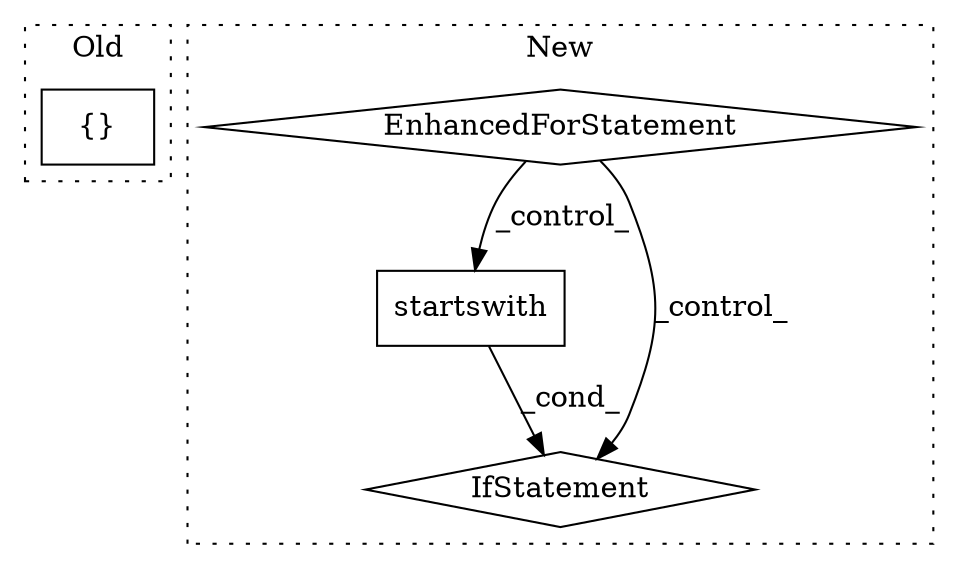 digraph G {
subgraph cluster0 {
1 [label="{}" a="4" s="2395,2427" l="1,1" shape="box"];
label = "Old";
style="dotted";
}
subgraph cluster1 {
2 [label="startswith" a="32" s="2059,2078" l="11,1" shape="box"];
3 [label="IfStatement" a="25" s="2051,2079" l="4,2" shape="diamond"];
4 [label="EnhancedForStatement" a="70" s="1815,1893" l="61,2" shape="diamond"];
label = "New";
style="dotted";
}
2 -> 3 [label="_cond_"];
4 -> 3 [label="_control_"];
4 -> 2 [label="_control_"];
}